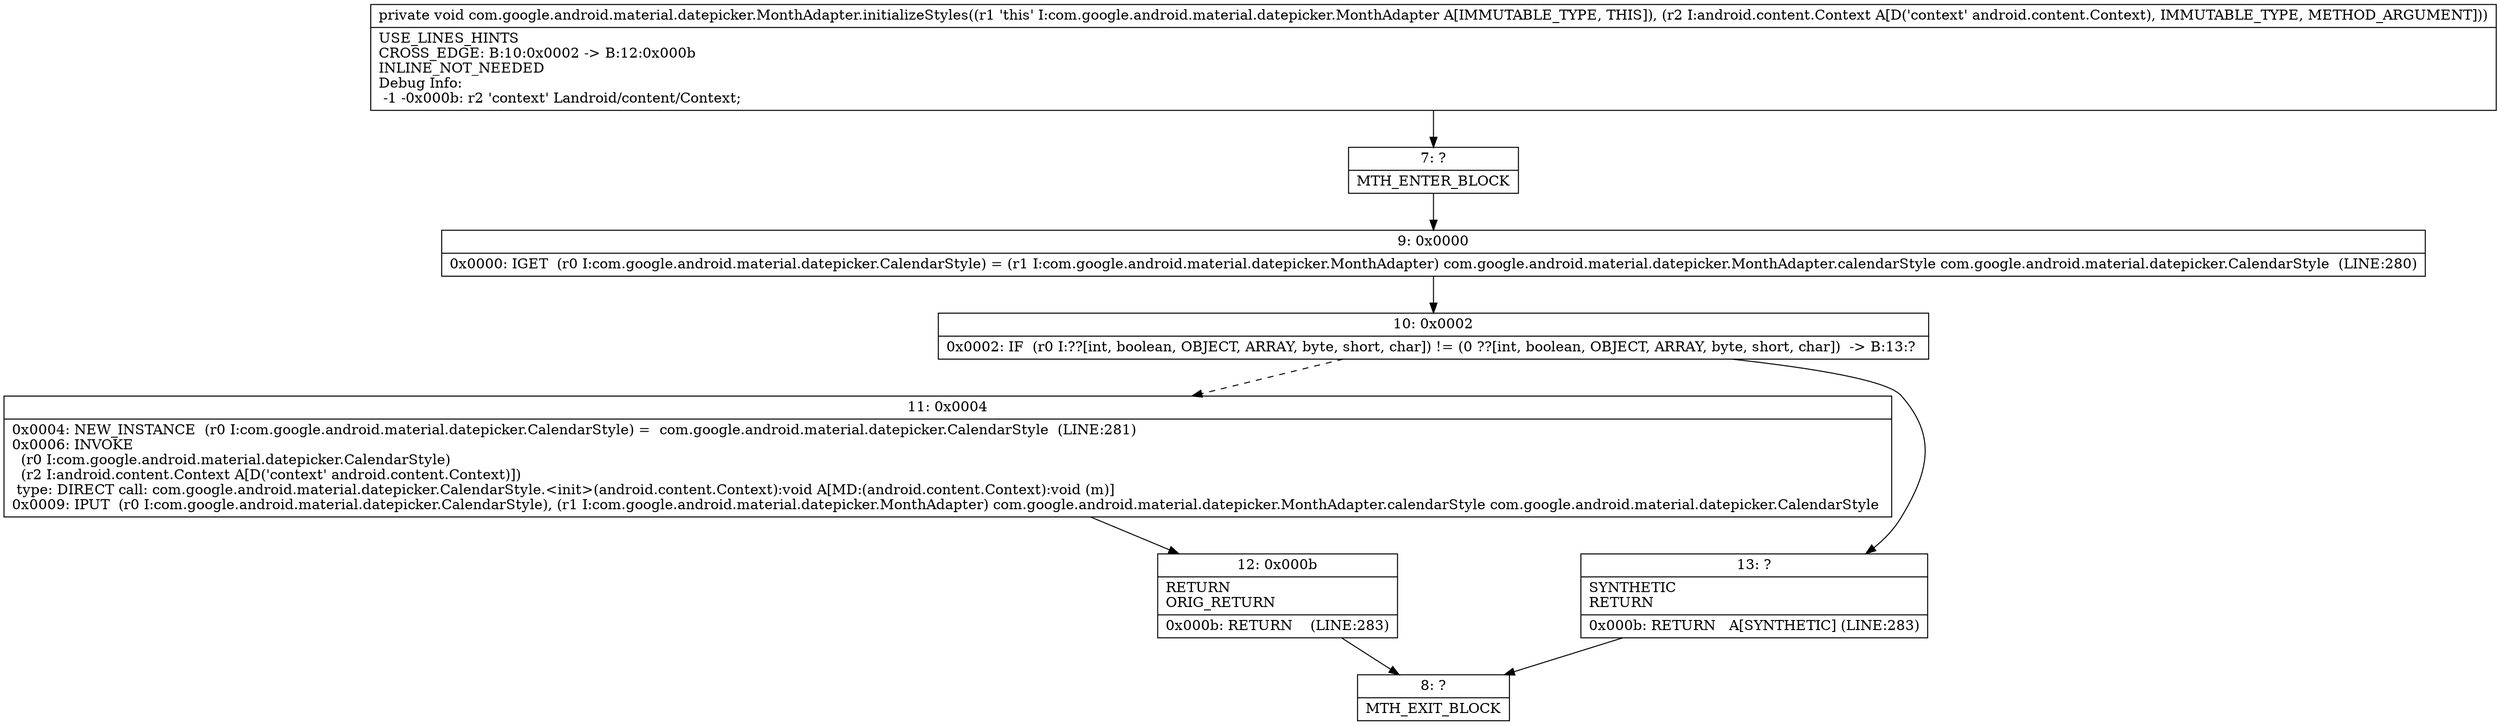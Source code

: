 digraph "CFG forcom.google.android.material.datepicker.MonthAdapter.initializeStyles(Landroid\/content\/Context;)V" {
Node_7 [shape=record,label="{7\:\ ?|MTH_ENTER_BLOCK\l}"];
Node_9 [shape=record,label="{9\:\ 0x0000|0x0000: IGET  (r0 I:com.google.android.material.datepicker.CalendarStyle) = (r1 I:com.google.android.material.datepicker.MonthAdapter) com.google.android.material.datepicker.MonthAdapter.calendarStyle com.google.android.material.datepicker.CalendarStyle  (LINE:280)\l}"];
Node_10 [shape=record,label="{10\:\ 0x0002|0x0002: IF  (r0 I:??[int, boolean, OBJECT, ARRAY, byte, short, char]) != (0 ??[int, boolean, OBJECT, ARRAY, byte, short, char])  \-\> B:13:? \l}"];
Node_11 [shape=record,label="{11\:\ 0x0004|0x0004: NEW_INSTANCE  (r0 I:com.google.android.material.datepicker.CalendarStyle) =  com.google.android.material.datepicker.CalendarStyle  (LINE:281)\l0x0006: INVOKE  \l  (r0 I:com.google.android.material.datepicker.CalendarStyle)\l  (r2 I:android.content.Context A[D('context' android.content.Context)])\l type: DIRECT call: com.google.android.material.datepicker.CalendarStyle.\<init\>(android.content.Context):void A[MD:(android.content.Context):void (m)]\l0x0009: IPUT  (r0 I:com.google.android.material.datepicker.CalendarStyle), (r1 I:com.google.android.material.datepicker.MonthAdapter) com.google.android.material.datepicker.MonthAdapter.calendarStyle com.google.android.material.datepicker.CalendarStyle \l}"];
Node_12 [shape=record,label="{12\:\ 0x000b|RETURN\lORIG_RETURN\l|0x000b: RETURN    (LINE:283)\l}"];
Node_8 [shape=record,label="{8\:\ ?|MTH_EXIT_BLOCK\l}"];
Node_13 [shape=record,label="{13\:\ ?|SYNTHETIC\lRETURN\l|0x000b: RETURN   A[SYNTHETIC] (LINE:283)\l}"];
MethodNode[shape=record,label="{private void com.google.android.material.datepicker.MonthAdapter.initializeStyles((r1 'this' I:com.google.android.material.datepicker.MonthAdapter A[IMMUTABLE_TYPE, THIS]), (r2 I:android.content.Context A[D('context' android.content.Context), IMMUTABLE_TYPE, METHOD_ARGUMENT]))  | USE_LINES_HINTS\lCROSS_EDGE: B:10:0x0002 \-\> B:12:0x000b\lINLINE_NOT_NEEDED\lDebug Info:\l  \-1 \-0x000b: r2 'context' Landroid\/content\/Context;\l}"];
MethodNode -> Node_7;Node_7 -> Node_9;
Node_9 -> Node_10;
Node_10 -> Node_11[style=dashed];
Node_10 -> Node_13;
Node_11 -> Node_12;
Node_12 -> Node_8;
Node_13 -> Node_8;
}

